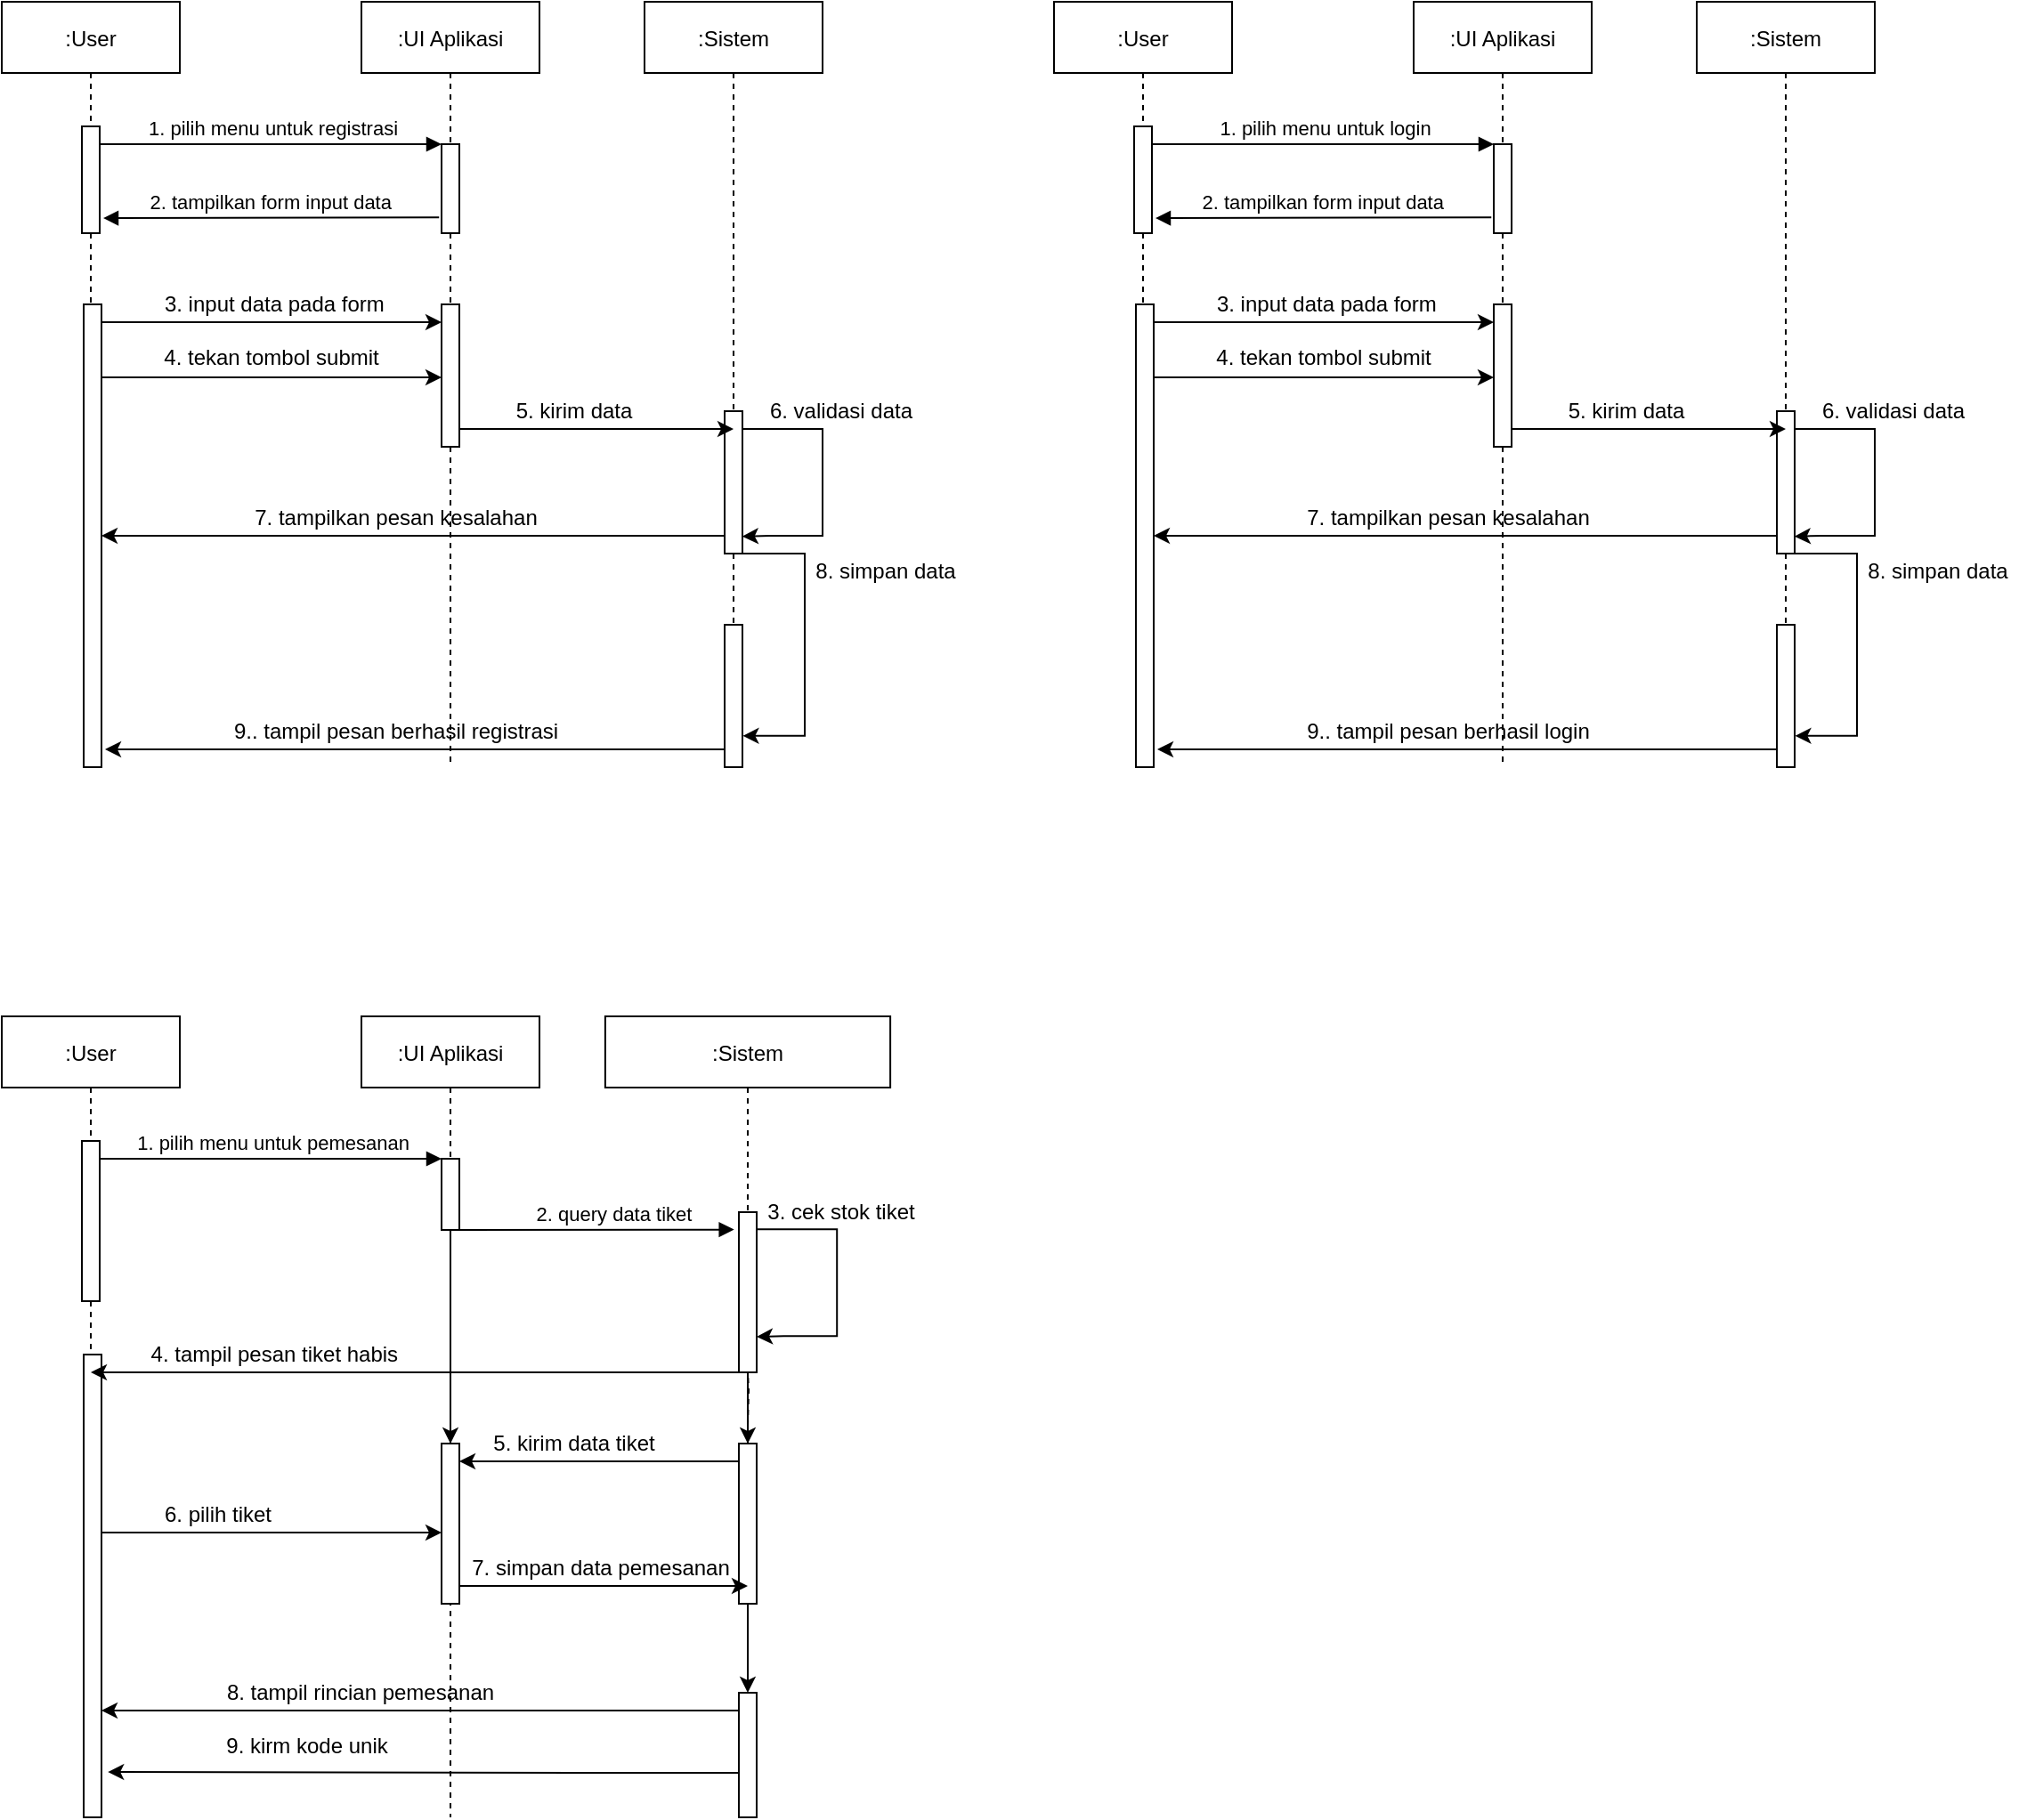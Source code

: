 <mxfile version="18.1.1" type="github">
  <diagram id="kgpKYQtTHZ0yAKxKKP6v" name="Page-1">
    <mxGraphModel dx="1071" dy="615" grid="1" gridSize="10" guides="1" tooltips="1" connect="1" arrows="1" fold="1" page="1" pageScale="1" pageWidth="850" pageHeight="1100" math="0" shadow="0">
      <root>
        <mxCell id="0" />
        <mxCell id="1" parent="0" />
        <mxCell id="3nuBFxr9cyL0pnOWT2aG-1" value=":User" style="shape=umlLifeline;perimeter=lifelinePerimeter;container=1;collapsible=0;recursiveResize=0;rounded=0;shadow=0;strokeWidth=1;" parent="1" vertex="1">
          <mxGeometry x="119" y="80" width="100" height="210" as="geometry" />
        </mxCell>
        <mxCell id="3nuBFxr9cyL0pnOWT2aG-2" value="" style="points=[];perimeter=orthogonalPerimeter;rounded=0;shadow=0;strokeWidth=1;" parent="3nuBFxr9cyL0pnOWT2aG-1" vertex="1">
          <mxGeometry x="45" y="70" width="10" height="60" as="geometry" />
        </mxCell>
        <mxCell id="3nuBFxr9cyL0pnOWT2aG-5" value=":UI Aplikasi" style="shape=umlLifeline;perimeter=lifelinePerimeter;container=1;collapsible=0;recursiveResize=0;rounded=0;shadow=0;strokeWidth=1;" parent="1" vertex="1">
          <mxGeometry x="321" y="80" width="100" height="430" as="geometry" />
        </mxCell>
        <mxCell id="3nuBFxr9cyL0pnOWT2aG-6" value="" style="points=[];perimeter=orthogonalPerimeter;rounded=0;shadow=0;strokeWidth=1;" parent="3nuBFxr9cyL0pnOWT2aG-5" vertex="1">
          <mxGeometry x="45" y="80" width="10" height="50" as="geometry" />
        </mxCell>
        <mxCell id="LG617nG7bpmIxUYU5paF-6" value="" style="points=[];perimeter=orthogonalPerimeter;rounded=0;shadow=0;strokeWidth=1;" vertex="1" parent="3nuBFxr9cyL0pnOWT2aG-5">
          <mxGeometry x="45" y="170" width="10" height="80" as="geometry" />
        </mxCell>
        <mxCell id="LG617nG7bpmIxUYU5paF-7" value="" style="edgeStyle=orthogonalEdgeStyle;rounded=0;orthogonalLoop=1;jettySize=auto;html=1;dashed=1;endArrow=none;endFill=0;" edge="1" parent="3nuBFxr9cyL0pnOWT2aG-5" source="3nuBFxr9cyL0pnOWT2aG-6" target="LG617nG7bpmIxUYU5paF-6">
          <mxGeometry relative="1" as="geometry" />
        </mxCell>
        <mxCell id="3nuBFxr9cyL0pnOWT2aG-8" value=" 1. pilih menu untuk registrasi" style="verticalAlign=bottom;endArrow=block;entryX=0;entryY=0;shadow=0;strokeWidth=1;" parent="1" source="3nuBFxr9cyL0pnOWT2aG-2" target="3nuBFxr9cyL0pnOWT2aG-6" edge="1">
          <mxGeometry relative="1" as="geometry">
            <mxPoint x="275" y="160" as="sourcePoint" />
          </mxGeometry>
        </mxCell>
        <mxCell id="3nuBFxr9cyL0pnOWT2aG-9" value="2. tampilkan form input data" style="verticalAlign=bottom;endArrow=block;entryX=1.1;entryY=0.259;shadow=0;strokeWidth=1;entryDx=0;entryDy=0;entryPerimeter=0;exitX=-0.138;exitY=0.822;exitDx=0;exitDy=0;exitPerimeter=0;" parent="1" source="3nuBFxr9cyL0pnOWT2aG-6" edge="1">
          <mxGeometry relative="1" as="geometry">
            <mxPoint x="360" y="202" as="sourcePoint" />
            <mxPoint x="176.0" y="201.54" as="targetPoint" />
          </mxGeometry>
        </mxCell>
        <mxCell id="LG617nG7bpmIxUYU5paF-1" value=":Sistem" style="shape=umlLifeline;perimeter=lifelinePerimeter;container=1;collapsible=0;recursiveResize=0;rounded=0;shadow=0;strokeWidth=1;" vertex="1" parent="1">
          <mxGeometry x="480" y="80" width="100" height="310" as="geometry" />
        </mxCell>
        <mxCell id="LG617nG7bpmIxUYU5paF-2" value="" style="points=[];perimeter=orthogonalPerimeter;rounded=0;shadow=0;strokeWidth=1;" vertex="1" parent="LG617nG7bpmIxUYU5paF-1">
          <mxGeometry x="45" y="230" width="10" height="80" as="geometry" />
        </mxCell>
        <mxCell id="LG617nG7bpmIxUYU5paF-17" style="edgeStyle=orthogonalEdgeStyle;rounded=0;orthogonalLoop=1;jettySize=auto;html=1;entryX=0.989;entryY=0.88;entryDx=0;entryDy=0;entryPerimeter=0;" edge="1" parent="LG617nG7bpmIxUYU5paF-1" source="LG617nG7bpmIxUYU5paF-2" target="LG617nG7bpmIxUYU5paF-2">
          <mxGeometry relative="1" as="geometry">
            <Array as="points">
              <mxPoint x="100" y="240" />
              <mxPoint x="100" y="300" />
              <mxPoint x="70" y="300" />
            </Array>
          </mxGeometry>
        </mxCell>
        <mxCell id="LG617nG7bpmIxUYU5paF-8" style="edgeStyle=orthogonalEdgeStyle;rounded=0;orthogonalLoop=1;jettySize=auto;html=1;" edge="1" parent="1" source="LG617nG7bpmIxUYU5paF-4" target="LG617nG7bpmIxUYU5paF-6">
          <mxGeometry relative="1" as="geometry">
            <Array as="points">
              <mxPoint x="290" y="260" />
              <mxPoint x="290" y="260" />
            </Array>
          </mxGeometry>
        </mxCell>
        <mxCell id="LG617nG7bpmIxUYU5paF-12" style="edgeStyle=orthogonalEdgeStyle;rounded=0;orthogonalLoop=1;jettySize=auto;html=1;" edge="1" parent="1">
          <mxGeometry relative="1" as="geometry">
            <mxPoint x="175" y="291" as="sourcePoint" />
            <mxPoint x="366" y="291" as="targetPoint" />
            <Array as="points">
              <mxPoint x="220" y="291" />
              <mxPoint x="220" y="291" />
            </Array>
          </mxGeometry>
        </mxCell>
        <mxCell id="LG617nG7bpmIxUYU5paF-4" value="" style="points=[];perimeter=orthogonalPerimeter;rounded=0;shadow=0;strokeWidth=1;" vertex="1" parent="1">
          <mxGeometry x="165" y="250" width="10" height="260" as="geometry" />
        </mxCell>
        <mxCell id="LG617nG7bpmIxUYU5paF-11" value="&amp;nbsp;3. input data pada form" style="text;html=1;align=center;verticalAlign=middle;resizable=0;points=[];autosize=1;strokeColor=none;fillColor=none;" vertex="1" parent="1">
          <mxGeometry x="200" y="240" width="140" height="20" as="geometry" />
        </mxCell>
        <mxCell id="LG617nG7bpmIxUYU5paF-13" value="4. tekan tombol submit" style="text;html=1;align=center;verticalAlign=middle;resizable=0;points=[];autosize=1;strokeColor=none;fillColor=none;" vertex="1" parent="1">
          <mxGeometry x="200" y="270" width="140" height="20" as="geometry" />
        </mxCell>
        <mxCell id="LG617nG7bpmIxUYU5paF-15" style="edgeStyle=orthogonalEdgeStyle;rounded=0;orthogonalLoop=1;jettySize=auto;html=1;" edge="1" parent="1" source="LG617nG7bpmIxUYU5paF-6">
          <mxGeometry relative="1" as="geometry">
            <mxPoint x="530" y="320" as="targetPoint" />
            <Array as="points">
              <mxPoint x="480" y="320" />
              <mxPoint x="480" y="320" />
            </Array>
          </mxGeometry>
        </mxCell>
        <mxCell id="LG617nG7bpmIxUYU5paF-16" value="5. kirim data" style="text;html=1;align=center;verticalAlign=middle;resizable=0;points=[];autosize=1;strokeColor=none;fillColor=none;" vertex="1" parent="1">
          <mxGeometry x="400" y="300" width="80" height="20" as="geometry" />
        </mxCell>
        <mxCell id="LG617nG7bpmIxUYU5paF-18" value="6. validasi data" style="text;html=1;align=center;verticalAlign=middle;resizable=0;points=[];autosize=1;strokeColor=none;fillColor=none;" vertex="1" parent="1">
          <mxGeometry x="540" y="300" width="100" height="20" as="geometry" />
        </mxCell>
        <mxCell id="LG617nG7bpmIxUYU5paF-19" style="edgeStyle=orthogonalEdgeStyle;rounded=0;orthogonalLoop=1;jettySize=auto;html=1;" edge="1" parent="1" source="LG617nG7bpmIxUYU5paF-2" target="LG617nG7bpmIxUYU5paF-4">
          <mxGeometry relative="1" as="geometry">
            <mxPoint x="210" y="370" as="targetPoint" />
            <Array as="points">
              <mxPoint x="360" y="380" />
              <mxPoint x="360" y="380" />
            </Array>
          </mxGeometry>
        </mxCell>
        <mxCell id="LG617nG7bpmIxUYU5paF-20" value="7. tampilkan pesan kesalahan" style="text;html=1;align=center;verticalAlign=middle;resizable=0;points=[];autosize=1;strokeColor=none;fillColor=none;" vertex="1" parent="1">
          <mxGeometry x="255" y="360" width="170" height="20" as="geometry" />
        </mxCell>
        <mxCell id="LG617nG7bpmIxUYU5paF-25" style="edgeStyle=orthogonalEdgeStyle;rounded=0;orthogonalLoop=1;jettySize=auto;html=1;" edge="1" parent="1" source="LG617nG7bpmIxUYU5paF-21">
          <mxGeometry relative="1" as="geometry">
            <mxPoint x="177" y="500" as="targetPoint" />
            <Array as="points">
              <mxPoint x="177" y="500" />
            </Array>
          </mxGeometry>
        </mxCell>
        <mxCell id="LG617nG7bpmIxUYU5paF-21" value="" style="points=[];perimeter=orthogonalPerimeter;rounded=0;shadow=0;strokeWidth=1;" vertex="1" parent="1">
          <mxGeometry x="525" y="430" width="10" height="80" as="geometry" />
        </mxCell>
        <mxCell id="LG617nG7bpmIxUYU5paF-22" value="" style="edgeStyle=orthogonalEdgeStyle;rounded=0;orthogonalLoop=1;jettySize=auto;html=1;dashed=1;endArrow=none;endFill=0;" edge="1" parent="1" source="LG617nG7bpmIxUYU5paF-2" target="LG617nG7bpmIxUYU5paF-21">
          <mxGeometry relative="1" as="geometry" />
        </mxCell>
        <mxCell id="LG617nG7bpmIxUYU5paF-23" style="edgeStyle=orthogonalEdgeStyle;rounded=0;orthogonalLoop=1;jettySize=auto;html=1;entryX=1.02;entryY=0.78;entryDx=0;entryDy=0;entryPerimeter=0;" edge="1" parent="1" source="LG617nG7bpmIxUYU5paF-2" target="LG617nG7bpmIxUYU5paF-21">
          <mxGeometry relative="1" as="geometry">
            <Array as="points">
              <mxPoint x="570" y="390" />
              <mxPoint x="570" y="492" />
            </Array>
          </mxGeometry>
        </mxCell>
        <mxCell id="LG617nG7bpmIxUYU5paF-24" value="8. simpan data" style="text;html=1;align=center;verticalAlign=middle;resizable=0;points=[];autosize=1;strokeColor=none;fillColor=none;" vertex="1" parent="1">
          <mxGeometry x="570" y="390" width="90" height="20" as="geometry" />
        </mxCell>
        <mxCell id="LG617nG7bpmIxUYU5paF-26" value="9.. tampil pesan berhasil registrasi" style="text;html=1;align=center;verticalAlign=middle;resizable=0;points=[];autosize=1;strokeColor=none;fillColor=none;" vertex="1" parent="1">
          <mxGeometry x="240" y="480" width="200" height="20" as="geometry" />
        </mxCell>
        <mxCell id="LG617nG7bpmIxUYU5paF-29" value=":User" style="shape=umlLifeline;perimeter=lifelinePerimeter;container=1;collapsible=0;recursiveResize=0;rounded=0;shadow=0;strokeWidth=1;" vertex="1" parent="1">
          <mxGeometry x="710" y="80" width="100" height="210" as="geometry" />
        </mxCell>
        <mxCell id="LG617nG7bpmIxUYU5paF-30" value="" style="points=[];perimeter=orthogonalPerimeter;rounded=0;shadow=0;strokeWidth=1;" vertex="1" parent="LG617nG7bpmIxUYU5paF-29">
          <mxGeometry x="45" y="70" width="10" height="60" as="geometry" />
        </mxCell>
        <mxCell id="LG617nG7bpmIxUYU5paF-31" value=":UI Aplikasi" style="shape=umlLifeline;perimeter=lifelinePerimeter;container=1;collapsible=0;recursiveResize=0;rounded=0;shadow=0;strokeWidth=1;" vertex="1" parent="1">
          <mxGeometry x="912" y="80" width="100" height="430" as="geometry" />
        </mxCell>
        <mxCell id="LG617nG7bpmIxUYU5paF-32" value="" style="points=[];perimeter=orthogonalPerimeter;rounded=0;shadow=0;strokeWidth=1;" vertex="1" parent="LG617nG7bpmIxUYU5paF-31">
          <mxGeometry x="45" y="80" width="10" height="50" as="geometry" />
        </mxCell>
        <mxCell id="LG617nG7bpmIxUYU5paF-33" value="" style="points=[];perimeter=orthogonalPerimeter;rounded=0;shadow=0;strokeWidth=1;" vertex="1" parent="LG617nG7bpmIxUYU5paF-31">
          <mxGeometry x="45" y="170" width="10" height="80" as="geometry" />
        </mxCell>
        <mxCell id="LG617nG7bpmIxUYU5paF-34" value="" style="edgeStyle=orthogonalEdgeStyle;rounded=0;orthogonalLoop=1;jettySize=auto;html=1;dashed=1;endArrow=none;endFill=0;" edge="1" parent="LG617nG7bpmIxUYU5paF-31" source="LG617nG7bpmIxUYU5paF-32" target="LG617nG7bpmIxUYU5paF-33">
          <mxGeometry relative="1" as="geometry" />
        </mxCell>
        <mxCell id="LG617nG7bpmIxUYU5paF-35" value=" 1. pilih menu untuk login" style="verticalAlign=bottom;endArrow=block;entryX=0;entryY=0;shadow=0;strokeWidth=1;" edge="1" parent="1" source="LG617nG7bpmIxUYU5paF-30" target="LG617nG7bpmIxUYU5paF-32">
          <mxGeometry relative="1" as="geometry">
            <mxPoint x="866" y="160" as="sourcePoint" />
          </mxGeometry>
        </mxCell>
        <mxCell id="LG617nG7bpmIxUYU5paF-36" value="2. tampilkan form input data" style="verticalAlign=bottom;endArrow=block;entryX=1.1;entryY=0.259;shadow=0;strokeWidth=1;entryDx=0;entryDy=0;entryPerimeter=0;exitX=-0.138;exitY=0.822;exitDx=0;exitDy=0;exitPerimeter=0;" edge="1" parent="1" source="LG617nG7bpmIxUYU5paF-32">
          <mxGeometry relative="1" as="geometry">
            <mxPoint x="951" y="202" as="sourcePoint" />
            <mxPoint x="767" y="201.54" as="targetPoint" />
          </mxGeometry>
        </mxCell>
        <mxCell id="LG617nG7bpmIxUYU5paF-37" value=":Sistem" style="shape=umlLifeline;perimeter=lifelinePerimeter;container=1;collapsible=0;recursiveResize=0;rounded=0;shadow=0;strokeWidth=1;" vertex="1" parent="1">
          <mxGeometry x="1071" y="80" width="100" height="310" as="geometry" />
        </mxCell>
        <mxCell id="LG617nG7bpmIxUYU5paF-38" value="" style="points=[];perimeter=orthogonalPerimeter;rounded=0;shadow=0;strokeWidth=1;" vertex="1" parent="LG617nG7bpmIxUYU5paF-37">
          <mxGeometry x="45" y="230" width="10" height="80" as="geometry" />
        </mxCell>
        <mxCell id="LG617nG7bpmIxUYU5paF-39" style="edgeStyle=orthogonalEdgeStyle;rounded=0;orthogonalLoop=1;jettySize=auto;html=1;entryX=0.989;entryY=0.88;entryDx=0;entryDy=0;entryPerimeter=0;" edge="1" parent="LG617nG7bpmIxUYU5paF-37" source="LG617nG7bpmIxUYU5paF-38" target="LG617nG7bpmIxUYU5paF-38">
          <mxGeometry relative="1" as="geometry">
            <Array as="points">
              <mxPoint x="100" y="240" />
              <mxPoint x="100" y="300" />
              <mxPoint x="70" y="300" />
            </Array>
          </mxGeometry>
        </mxCell>
        <mxCell id="LG617nG7bpmIxUYU5paF-40" style="edgeStyle=orthogonalEdgeStyle;rounded=0;orthogonalLoop=1;jettySize=auto;html=1;" edge="1" parent="1" source="LG617nG7bpmIxUYU5paF-42" target="LG617nG7bpmIxUYU5paF-33">
          <mxGeometry relative="1" as="geometry">
            <Array as="points">
              <mxPoint x="881" y="260" />
              <mxPoint x="881" y="260" />
            </Array>
          </mxGeometry>
        </mxCell>
        <mxCell id="LG617nG7bpmIxUYU5paF-41" style="edgeStyle=orthogonalEdgeStyle;rounded=0;orthogonalLoop=1;jettySize=auto;html=1;" edge="1" parent="1">
          <mxGeometry relative="1" as="geometry">
            <mxPoint x="766" y="291" as="sourcePoint" />
            <mxPoint x="957" y="291" as="targetPoint" />
            <Array as="points">
              <mxPoint x="811" y="291" />
              <mxPoint x="811" y="291" />
            </Array>
          </mxGeometry>
        </mxCell>
        <mxCell id="LG617nG7bpmIxUYU5paF-42" value="" style="points=[];perimeter=orthogonalPerimeter;rounded=0;shadow=0;strokeWidth=1;" vertex="1" parent="1">
          <mxGeometry x="756" y="250" width="10" height="260" as="geometry" />
        </mxCell>
        <mxCell id="LG617nG7bpmIxUYU5paF-43" value="&amp;nbsp;3. input data pada form" style="text;html=1;align=center;verticalAlign=middle;resizable=0;points=[];autosize=1;strokeColor=none;fillColor=none;" vertex="1" parent="1">
          <mxGeometry x="791" y="240" width="140" height="20" as="geometry" />
        </mxCell>
        <mxCell id="LG617nG7bpmIxUYU5paF-44" value="4. tekan tombol submit" style="text;html=1;align=center;verticalAlign=middle;resizable=0;points=[];autosize=1;strokeColor=none;fillColor=none;" vertex="1" parent="1">
          <mxGeometry x="791" y="270" width="140" height="20" as="geometry" />
        </mxCell>
        <mxCell id="LG617nG7bpmIxUYU5paF-45" style="edgeStyle=orthogonalEdgeStyle;rounded=0;orthogonalLoop=1;jettySize=auto;html=1;" edge="1" parent="1" source="LG617nG7bpmIxUYU5paF-33">
          <mxGeometry relative="1" as="geometry">
            <mxPoint x="1121" y="320" as="targetPoint" />
            <Array as="points">
              <mxPoint x="1071" y="320" />
              <mxPoint x="1071" y="320" />
            </Array>
          </mxGeometry>
        </mxCell>
        <mxCell id="LG617nG7bpmIxUYU5paF-46" value="5. kirim data" style="text;html=1;align=center;verticalAlign=middle;resizable=0;points=[];autosize=1;strokeColor=none;fillColor=none;" vertex="1" parent="1">
          <mxGeometry x="991" y="300" width="80" height="20" as="geometry" />
        </mxCell>
        <mxCell id="LG617nG7bpmIxUYU5paF-47" value="6. validasi data" style="text;html=1;align=center;verticalAlign=middle;resizable=0;points=[];autosize=1;strokeColor=none;fillColor=none;" vertex="1" parent="1">
          <mxGeometry x="1131" y="300" width="100" height="20" as="geometry" />
        </mxCell>
        <mxCell id="LG617nG7bpmIxUYU5paF-48" style="edgeStyle=orthogonalEdgeStyle;rounded=0;orthogonalLoop=1;jettySize=auto;html=1;" edge="1" parent="1" source="LG617nG7bpmIxUYU5paF-38" target="LG617nG7bpmIxUYU5paF-42">
          <mxGeometry relative="1" as="geometry">
            <mxPoint x="801" y="370" as="targetPoint" />
            <Array as="points">
              <mxPoint x="951" y="380" />
              <mxPoint x="951" y="380" />
            </Array>
          </mxGeometry>
        </mxCell>
        <mxCell id="LG617nG7bpmIxUYU5paF-49" value="7. tampilkan pesan kesalahan" style="text;html=1;align=center;verticalAlign=middle;resizable=0;points=[];autosize=1;strokeColor=none;fillColor=none;" vertex="1" parent="1">
          <mxGeometry x="846" y="360" width="170" height="20" as="geometry" />
        </mxCell>
        <mxCell id="LG617nG7bpmIxUYU5paF-50" style="edgeStyle=orthogonalEdgeStyle;rounded=0;orthogonalLoop=1;jettySize=auto;html=1;" edge="1" parent="1" source="LG617nG7bpmIxUYU5paF-51">
          <mxGeometry relative="1" as="geometry">
            <mxPoint x="768" y="500" as="targetPoint" />
            <Array as="points">
              <mxPoint x="768" y="500" />
            </Array>
          </mxGeometry>
        </mxCell>
        <mxCell id="LG617nG7bpmIxUYU5paF-51" value="" style="points=[];perimeter=orthogonalPerimeter;rounded=0;shadow=0;strokeWidth=1;" vertex="1" parent="1">
          <mxGeometry x="1116" y="430" width="10" height="80" as="geometry" />
        </mxCell>
        <mxCell id="LG617nG7bpmIxUYU5paF-52" value="" style="edgeStyle=orthogonalEdgeStyle;rounded=0;orthogonalLoop=1;jettySize=auto;html=1;dashed=1;endArrow=none;endFill=0;" edge="1" parent="1" source="LG617nG7bpmIxUYU5paF-38" target="LG617nG7bpmIxUYU5paF-51">
          <mxGeometry relative="1" as="geometry" />
        </mxCell>
        <mxCell id="LG617nG7bpmIxUYU5paF-53" style="edgeStyle=orthogonalEdgeStyle;rounded=0;orthogonalLoop=1;jettySize=auto;html=1;entryX=1.02;entryY=0.78;entryDx=0;entryDy=0;entryPerimeter=0;" edge="1" parent="1" source="LG617nG7bpmIxUYU5paF-38" target="LG617nG7bpmIxUYU5paF-51">
          <mxGeometry relative="1" as="geometry">
            <Array as="points">
              <mxPoint x="1161" y="390" />
              <mxPoint x="1161" y="492" />
            </Array>
          </mxGeometry>
        </mxCell>
        <mxCell id="LG617nG7bpmIxUYU5paF-54" value="8. simpan data" style="text;html=1;align=center;verticalAlign=middle;resizable=0;points=[];autosize=1;strokeColor=none;fillColor=none;" vertex="1" parent="1">
          <mxGeometry x="1161" y="390" width="90" height="20" as="geometry" />
        </mxCell>
        <mxCell id="LG617nG7bpmIxUYU5paF-55" value="9.. tampil pesan berhasil login" style="text;html=1;align=center;verticalAlign=middle;resizable=0;points=[];autosize=1;strokeColor=none;fillColor=none;" vertex="1" parent="1">
          <mxGeometry x="846" y="480" width="170" height="20" as="geometry" />
        </mxCell>
        <mxCell id="LG617nG7bpmIxUYU5paF-56" value=":User" style="shape=umlLifeline;perimeter=lifelinePerimeter;container=1;collapsible=0;recursiveResize=0;rounded=0;shadow=0;strokeWidth=1;" vertex="1" parent="1">
          <mxGeometry x="119" y="650" width="100" height="450" as="geometry" />
        </mxCell>
        <mxCell id="LG617nG7bpmIxUYU5paF-57" value="" style="points=[];perimeter=orthogonalPerimeter;rounded=0;shadow=0;strokeWidth=1;" vertex="1" parent="LG617nG7bpmIxUYU5paF-56">
          <mxGeometry x="45" y="70" width="10" height="90" as="geometry" />
        </mxCell>
        <mxCell id="LG617nG7bpmIxUYU5paF-69" value="" style="points=[];perimeter=orthogonalPerimeter;rounded=0;shadow=0;strokeWidth=1;" vertex="1" parent="LG617nG7bpmIxUYU5paF-56">
          <mxGeometry x="46" y="190" width="10" height="260" as="geometry" />
        </mxCell>
        <mxCell id="LG617nG7bpmIxUYU5paF-58" value=":UI Aplikasi" style="shape=umlLifeline;perimeter=lifelinePerimeter;container=1;collapsible=0;recursiveResize=0;rounded=0;shadow=0;strokeWidth=1;" vertex="1" parent="1">
          <mxGeometry x="321" y="650" width="100" height="450" as="geometry" />
        </mxCell>
        <mxCell id="LG617nG7bpmIxUYU5paF-59" value="" style="points=[];perimeter=orthogonalPerimeter;rounded=0;shadow=0;strokeWidth=1;" vertex="1" parent="LG617nG7bpmIxUYU5paF-58">
          <mxGeometry x="45" y="80" width="10" height="40" as="geometry" />
        </mxCell>
        <mxCell id="LG617nG7bpmIxUYU5paF-61" value="" style="edgeStyle=orthogonalEdgeStyle;rounded=0;orthogonalLoop=1;jettySize=auto;html=1;dashed=1;endArrow=none;endFill=0;" edge="1" parent="LG617nG7bpmIxUYU5paF-58" source="LG617nG7bpmIxUYU5paF-59">
          <mxGeometry relative="1" as="geometry">
            <mxPoint x="50" y="170" as="targetPoint" />
          </mxGeometry>
        </mxCell>
        <mxCell id="LG617nG7bpmIxUYU5paF-93" value="" style="points=[];perimeter=orthogonalPerimeter;rounded=0;shadow=0;strokeWidth=1;" vertex="1" parent="LG617nG7bpmIxUYU5paF-58">
          <mxGeometry x="45" y="240" width="10" height="90" as="geometry" />
        </mxCell>
        <mxCell id="LG617nG7bpmIxUYU5paF-94" value="" style="edgeStyle=orthogonalEdgeStyle;rounded=0;orthogonalLoop=1;jettySize=auto;html=1;endArrow=classic;endFill=1;" edge="1" parent="LG617nG7bpmIxUYU5paF-58" source="LG617nG7bpmIxUYU5paF-59" target="LG617nG7bpmIxUYU5paF-93">
          <mxGeometry relative="1" as="geometry" />
        </mxCell>
        <mxCell id="LG617nG7bpmIxUYU5paF-62" value=" 1. pilih menu untuk pemesanan" style="verticalAlign=bottom;endArrow=block;entryX=0;entryY=0;shadow=0;strokeWidth=1;" edge="1" parent="1" source="LG617nG7bpmIxUYU5paF-57" target="LG617nG7bpmIxUYU5paF-59">
          <mxGeometry relative="1" as="geometry">
            <mxPoint x="275" y="730" as="sourcePoint" />
          </mxGeometry>
        </mxCell>
        <mxCell id="LG617nG7bpmIxUYU5paF-63" value="2. query data tiket" style="verticalAlign=bottom;endArrow=block;shadow=0;strokeWidth=1;entryX=-0.267;entryY=0.109;entryDx=0;entryDy=0;entryPerimeter=0;" edge="1" parent="1" target="LG617nG7bpmIxUYU5paF-83">
          <mxGeometry x="0.13" relative="1" as="geometry">
            <mxPoint x="375.5" y="770" as="sourcePoint" />
            <mxPoint x="525" y="770" as="targetPoint" />
            <Array as="points" />
            <mxPoint as="offset" />
          </mxGeometry>
        </mxCell>
        <mxCell id="LG617nG7bpmIxUYU5paF-64" value=":Sistem" style="shape=umlLifeline;perimeter=lifelinePerimeter;container=0;collapsible=0;recursiveResize=0;rounded=0;shadow=0;strokeWidth=1;" vertex="1" parent="1">
          <mxGeometry x="457.94" y="650" width="160.11" height="310" as="geometry" />
        </mxCell>
        <mxCell id="LG617nG7bpmIxUYU5paF-70" value="&amp;nbsp;4. tampil pesan tiket habis" style="text;html=1;align=center;verticalAlign=middle;resizable=0;points=[];autosize=1;strokeColor=none;fillColor=none;" vertex="1" parent="1">
          <mxGeometry x="190" y="830" width="160" height="20" as="geometry" />
        </mxCell>
        <mxCell id="LG617nG7bpmIxUYU5paF-90" style="edgeStyle=orthogonalEdgeStyle;rounded=0;orthogonalLoop=1;jettySize=auto;html=1;endArrow=classic;endFill=1;" edge="1" parent="1" source="LG617nG7bpmIxUYU5paF-83" target="LG617nG7bpmIxUYU5paF-56">
          <mxGeometry relative="1" as="geometry">
            <Array as="points">
              <mxPoint x="300" y="850" />
              <mxPoint x="300" y="850" />
            </Array>
          </mxGeometry>
        </mxCell>
        <mxCell id="LG617nG7bpmIxUYU5paF-84" value="" style="edgeStyle=orthogonalEdgeStyle;rounded=0;orthogonalLoop=1;jettySize=auto;html=1;dashed=1;endArrow=none;endFill=0;" edge="1" parent="1" target="LG617nG7bpmIxUYU5paF-83">
          <mxGeometry relative="1" as="geometry">
            <mxPoint x="538" y="880" as="sourcePoint" />
          </mxGeometry>
        </mxCell>
        <mxCell id="LG617nG7bpmIxUYU5paF-92" value="" style="edgeStyle=orthogonalEdgeStyle;rounded=0;orthogonalLoop=1;jettySize=auto;html=1;endArrow=classic;endFill=1;" edge="1" parent="1" source="LG617nG7bpmIxUYU5paF-83" target="LG617nG7bpmIxUYU5paF-91">
          <mxGeometry relative="1" as="geometry" />
        </mxCell>
        <mxCell id="LG617nG7bpmIxUYU5paF-83" value="" style="points=[];perimeter=orthogonalPerimeter;rounded=0;shadow=0;strokeWidth=1;" vertex="1" parent="1">
          <mxGeometry x="533" y="760" width="10" height="90" as="geometry" />
        </mxCell>
        <mxCell id="LG617nG7bpmIxUYU5paF-88" style="edgeStyle=orthogonalEdgeStyle;rounded=0;orthogonalLoop=1;jettySize=auto;html=1;entryX=0.989;entryY=0.88;entryDx=0;entryDy=0;entryPerimeter=0;" edge="1" parent="1">
          <mxGeometry relative="1" as="geometry">
            <Array as="points">
              <mxPoint x="588.11" y="769.6" />
              <mxPoint x="588.11" y="829.6" />
              <mxPoint x="558.11" y="829.6" />
            </Array>
            <mxPoint x="543.11" y="769.6" as="sourcePoint" />
            <mxPoint x="543.0" y="830.0" as="targetPoint" />
          </mxGeometry>
        </mxCell>
        <mxCell id="LG617nG7bpmIxUYU5paF-89" value="3. cek stok tiket" style="text;html=1;align=center;verticalAlign=middle;resizable=0;points=[];autosize=1;strokeColor=none;fillColor=none;" vertex="1" parent="1">
          <mxGeometry x="540.11" y="749.6" width="100" height="20" as="geometry" />
        </mxCell>
        <mxCell id="LG617nG7bpmIxUYU5paF-95" style="edgeStyle=orthogonalEdgeStyle;rounded=0;orthogonalLoop=1;jettySize=auto;html=1;endArrow=classic;endFill=1;" edge="1" parent="1" source="LG617nG7bpmIxUYU5paF-91" target="LG617nG7bpmIxUYU5paF-93">
          <mxGeometry relative="1" as="geometry">
            <Array as="points">
              <mxPoint x="430" y="900" />
              <mxPoint x="430" y="900" />
            </Array>
          </mxGeometry>
        </mxCell>
        <mxCell id="LG617nG7bpmIxUYU5paF-102" value="" style="edgeStyle=orthogonalEdgeStyle;rounded=0;orthogonalLoop=1;jettySize=auto;html=1;endArrow=classic;endFill=1;" edge="1" parent="1" source="LG617nG7bpmIxUYU5paF-91" target="LG617nG7bpmIxUYU5paF-101">
          <mxGeometry relative="1" as="geometry" />
        </mxCell>
        <mxCell id="LG617nG7bpmIxUYU5paF-91" value="" style="points=[];perimeter=orthogonalPerimeter;rounded=0;shadow=0;strokeWidth=1;" vertex="1" parent="1">
          <mxGeometry x="532.99" y="890" width="10" height="90" as="geometry" />
        </mxCell>
        <mxCell id="LG617nG7bpmIxUYU5paF-96" value="5. kirim data tiket" style="text;html=1;align=center;verticalAlign=middle;resizable=0;points=[];autosize=1;strokeColor=none;fillColor=none;" vertex="1" parent="1">
          <mxGeometry x="385" y="880" width="110" height="20" as="geometry" />
        </mxCell>
        <mxCell id="LG617nG7bpmIxUYU5paF-97" style="edgeStyle=orthogonalEdgeStyle;rounded=0;orthogonalLoop=1;jettySize=auto;html=1;endArrow=classic;endFill=1;" edge="1" parent="1" source="LG617nG7bpmIxUYU5paF-69" target="LG617nG7bpmIxUYU5paF-93">
          <mxGeometry relative="1" as="geometry">
            <Array as="points">
              <mxPoint x="250" y="940" />
              <mxPoint x="250" y="940" />
            </Array>
          </mxGeometry>
        </mxCell>
        <mxCell id="LG617nG7bpmIxUYU5paF-98" value="6. pilih tiket" style="text;html=1;align=center;verticalAlign=middle;resizable=0;points=[];autosize=1;strokeColor=none;fillColor=none;" vertex="1" parent="1">
          <mxGeometry x="200" y="920" width="80" height="20" as="geometry" />
        </mxCell>
        <mxCell id="LG617nG7bpmIxUYU5paF-99" style="edgeStyle=orthogonalEdgeStyle;rounded=0;orthogonalLoop=1;jettySize=auto;html=1;entryX=0.501;entryY=0.889;entryDx=0;entryDy=0;entryPerimeter=0;endArrow=classic;endFill=1;" edge="1" parent="1" source="LG617nG7bpmIxUYU5paF-93" target="LG617nG7bpmIxUYU5paF-91">
          <mxGeometry relative="1" as="geometry">
            <Array as="points">
              <mxPoint x="410" y="970" />
              <mxPoint x="410" y="970" />
            </Array>
          </mxGeometry>
        </mxCell>
        <mxCell id="LG617nG7bpmIxUYU5paF-100" value="7. simpan data pemesanan" style="text;html=1;align=center;verticalAlign=middle;resizable=0;points=[];autosize=1;strokeColor=none;fillColor=none;" vertex="1" parent="1">
          <mxGeometry x="374.99" y="950" width="160" height="20" as="geometry" />
        </mxCell>
        <mxCell id="LG617nG7bpmIxUYU5paF-103" style="edgeStyle=orthogonalEdgeStyle;rounded=0;orthogonalLoop=1;jettySize=auto;html=1;endArrow=classic;endFill=1;" edge="1" parent="1" source="LG617nG7bpmIxUYU5paF-101" target="LG617nG7bpmIxUYU5paF-69">
          <mxGeometry relative="1" as="geometry">
            <Array as="points">
              <mxPoint x="260" y="1040" />
              <mxPoint x="260" y="1040" />
            </Array>
          </mxGeometry>
        </mxCell>
        <mxCell id="LG617nG7bpmIxUYU5paF-105" style="edgeStyle=orthogonalEdgeStyle;rounded=0;orthogonalLoop=1;jettySize=auto;html=1;entryX=1.359;entryY=0.902;entryDx=0;entryDy=0;entryPerimeter=0;endArrow=classic;endFill=1;" edge="1" parent="1" source="LG617nG7bpmIxUYU5paF-101" target="LG617nG7bpmIxUYU5paF-69">
          <mxGeometry relative="1" as="geometry">
            <Array as="points">
              <mxPoint x="440" y="1075" />
              <mxPoint x="440" y="1075" />
            </Array>
          </mxGeometry>
        </mxCell>
        <mxCell id="LG617nG7bpmIxUYU5paF-101" value="" style="points=[];perimeter=orthogonalPerimeter;rounded=0;shadow=0;strokeWidth=1;" vertex="1" parent="1">
          <mxGeometry x="532.99" y="1030" width="10" height="70" as="geometry" />
        </mxCell>
        <mxCell id="LG617nG7bpmIxUYU5paF-104" value="8. tampil rincian pemesanan" style="text;html=1;align=center;verticalAlign=middle;resizable=0;points=[];autosize=1;strokeColor=none;fillColor=none;" vertex="1" parent="1">
          <mxGeometry x="235" y="1020" width="170" height="20" as="geometry" />
        </mxCell>
        <mxCell id="LG617nG7bpmIxUYU5paF-106" value="9. kirm kode unik" style="text;html=1;align=center;verticalAlign=middle;resizable=0;points=[];autosize=1;strokeColor=none;fillColor=none;" vertex="1" parent="1">
          <mxGeometry x="235" y="1050" width="110" height="20" as="geometry" />
        </mxCell>
      </root>
    </mxGraphModel>
  </diagram>
</mxfile>
